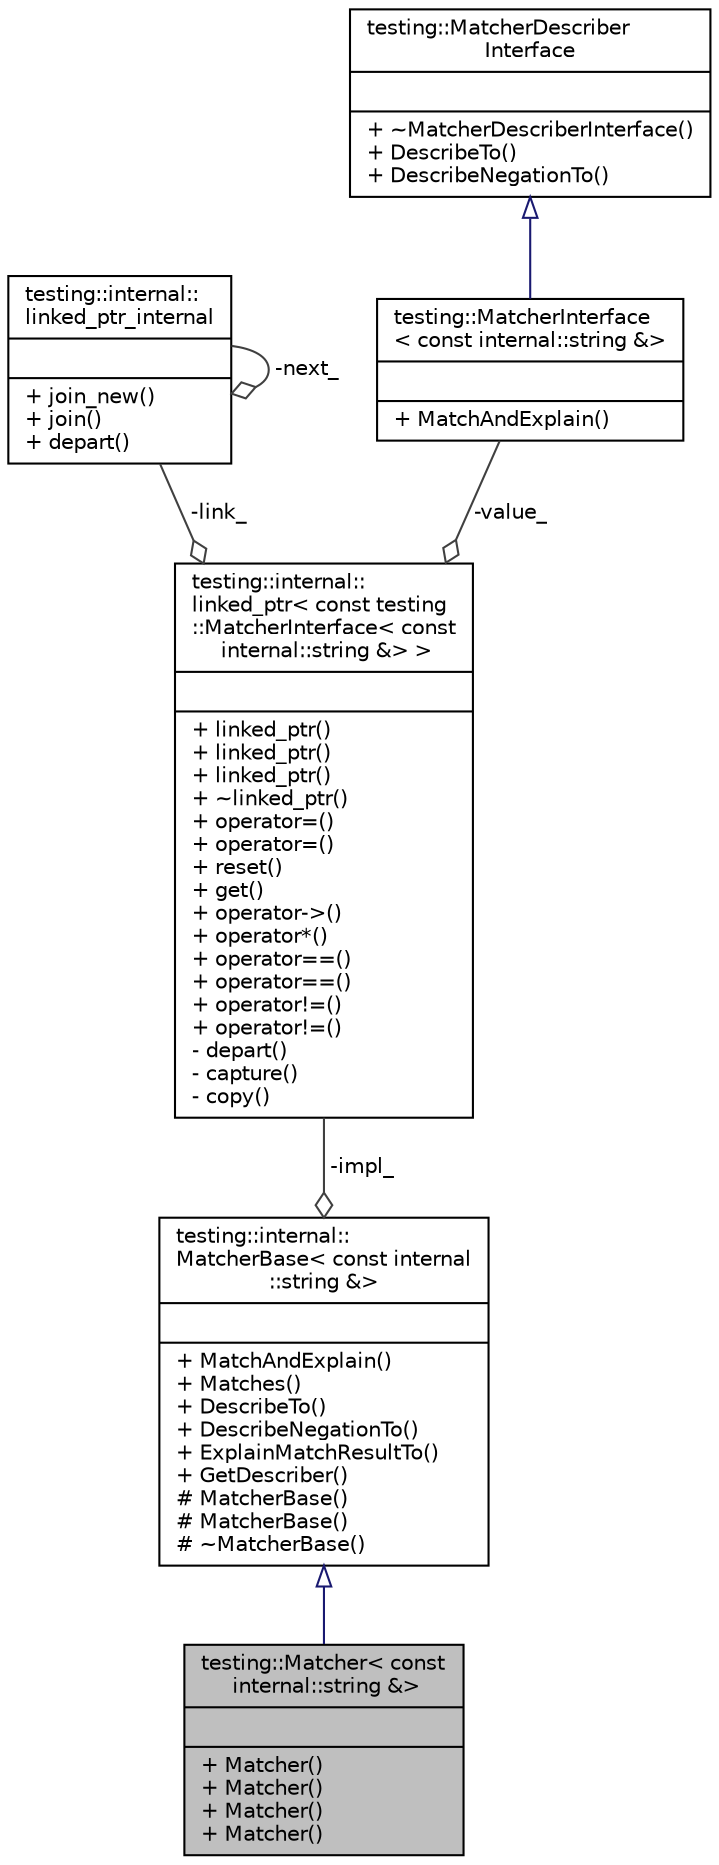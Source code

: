 digraph "testing::Matcher&lt; const internal::string &amp;&gt;"
{
  edge [fontname="Helvetica",fontsize="10",labelfontname="Helvetica",labelfontsize="10"];
  node [fontname="Helvetica",fontsize="10",shape=record];
  Node2 [label="{testing::Matcher\< const\l internal::string &\>\n||+ Matcher()\l+ Matcher()\l+ Matcher()\l+ Matcher()\l}",height=0.2,width=0.4,color="black", fillcolor="grey75", style="filled", fontcolor="black"];
  Node3 -> Node2 [dir="back",color="midnightblue",fontsize="10",style="solid",arrowtail="onormal",fontname="Helvetica"];
  Node3 [label="{testing::internal::\lMatcherBase\< const internal\l::string &\>\n||+ MatchAndExplain()\l+ Matches()\l+ DescribeTo()\l+ DescribeNegationTo()\l+ ExplainMatchResultTo()\l+ GetDescriber()\l# MatcherBase()\l# MatcherBase()\l# ~MatcherBase()\l}",height=0.2,width=0.4,color="black", fillcolor="white", style="filled",URL="$df/d93/classtesting_1_1internal_1_1_matcher_base.html"];
  Node4 -> Node3 [color="grey25",fontsize="10",style="solid",label=" -impl_" ,arrowhead="odiamond",fontname="Helvetica"];
  Node4 [label="{testing::internal::\llinked_ptr\< const testing\l::MatcherInterface\< const\l internal::string &\> \>\n||+ linked_ptr()\l+ linked_ptr()\l+ linked_ptr()\l+ ~linked_ptr()\l+ operator=()\l+ operator=()\l+ reset()\l+ get()\l+ operator-\>()\l+ operator*()\l+ operator==()\l+ operator==()\l+ operator!=()\l+ operator!=()\l- depart()\l- capture()\l- copy()\l}",height=0.2,width=0.4,color="black", fillcolor="white", style="filled",URL="$d9/df4/classtesting_1_1internal_1_1linked__ptr.html"];
  Node5 -> Node4 [color="grey25",fontsize="10",style="solid",label=" -link_" ,arrowhead="odiamond",fontname="Helvetica"];
  Node5 [label="{testing::internal::\llinked_ptr_internal\n||+ join_new()\l+ join()\l+ depart()\l}",height=0.2,width=0.4,color="black", fillcolor="white", style="filled",URL="$d7/d67/classtesting_1_1internal_1_1linked__ptr__internal.html"];
  Node5 -> Node5 [color="grey25",fontsize="10",style="solid",label=" -next_" ,arrowhead="odiamond",fontname="Helvetica"];
  Node6 -> Node4 [color="grey25",fontsize="10",style="solid",label=" -value_" ,arrowhead="odiamond",fontname="Helvetica"];
  Node6 [label="{testing::MatcherInterface\l\< const internal::string &\>\n||+ MatchAndExplain()\l}",height=0.2,width=0.4,color="black", fillcolor="white", style="filled",URL="$d3/d16/classtesting_1_1_matcher_interface.html"];
  Node7 -> Node6 [dir="back",color="midnightblue",fontsize="10",style="solid",arrowtail="onormal",fontname="Helvetica"];
  Node7 [label="{testing::MatcherDescriber\lInterface\n||+ ~MatcherDescriberInterface()\l+ DescribeTo()\l+ DescribeNegationTo()\l}",height=0.2,width=0.4,color="black", fillcolor="white", style="filled",URL="$de/d2a/classtesting_1_1_matcher_describer_interface.html"];
}
